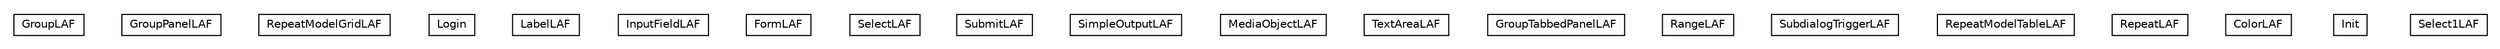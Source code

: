 #!/usr/local/bin/dot
#
# Class diagram 
# Generated by UMLGraph version R5_6-24-gf6e263 (http://www.umlgraph.org/)
#

digraph G {
	edge [fontname="Helvetica",fontsize=10,labelfontname="Helvetica",labelfontsize=10];
	node [fontname="Helvetica",fontsize=10,shape=plaintext];
	nodesep=0.25;
	ranksep=0.5;
	// org.universAAL.ui.handler.gui.swing.defaultLookAndFeel.GroupLAF
	c4347 [label=<<table title="org.universAAL.ui.handler.gui.swing.defaultLookAndFeel.GroupLAF" border="0" cellborder="1" cellspacing="0" cellpadding="2" port="p" href="./GroupLAF.html">
		<tr><td><table border="0" cellspacing="0" cellpadding="1">
<tr><td align="center" balign="center"> GroupLAF </td></tr>
		</table></td></tr>
		</table>>, URL="./GroupLAF.html", fontname="Helvetica", fontcolor="black", fontsize=10.0];
	// org.universAAL.ui.handler.gui.swing.defaultLookAndFeel.GroupPanelLAF
	c4348 [label=<<table title="org.universAAL.ui.handler.gui.swing.defaultLookAndFeel.GroupPanelLAF" border="0" cellborder="1" cellspacing="0" cellpadding="2" port="p" href="./GroupPanelLAF.html">
		<tr><td><table border="0" cellspacing="0" cellpadding="1">
<tr><td align="center" balign="center"> GroupPanelLAF </td></tr>
		</table></td></tr>
		</table>>, URL="./GroupPanelLAF.html", fontname="Helvetica", fontcolor="black", fontsize=10.0];
	// org.universAAL.ui.handler.gui.swing.defaultLookAndFeel.RepeatModelGridLAF
	c4349 [label=<<table title="org.universAAL.ui.handler.gui.swing.defaultLookAndFeel.RepeatModelGridLAF" border="0" cellborder="1" cellspacing="0" cellpadding="2" port="p" href="./RepeatModelGridLAF.html">
		<tr><td><table border="0" cellspacing="0" cellpadding="1">
<tr><td align="center" balign="center"> RepeatModelGridLAF </td></tr>
		</table></td></tr>
		</table>>, URL="./RepeatModelGridLAF.html", fontname="Helvetica", fontcolor="black", fontsize=10.0];
	// org.universAAL.ui.handler.gui.swing.defaultLookAndFeel.Login
	c4350 [label=<<table title="org.universAAL.ui.handler.gui.swing.defaultLookAndFeel.Login" border="0" cellborder="1" cellspacing="0" cellpadding="2" port="p" href="./Login.html">
		<tr><td><table border="0" cellspacing="0" cellpadding="1">
<tr><td align="center" balign="center"> Login </td></tr>
		</table></td></tr>
		</table>>, URL="./Login.html", fontname="Helvetica", fontcolor="black", fontsize=10.0];
	// org.universAAL.ui.handler.gui.swing.defaultLookAndFeel.LabelLAF
	c4351 [label=<<table title="org.universAAL.ui.handler.gui.swing.defaultLookAndFeel.LabelLAF" border="0" cellborder="1" cellspacing="0" cellpadding="2" port="p" href="./LabelLAF.html">
		<tr><td><table border="0" cellspacing="0" cellpadding="1">
<tr><td align="center" balign="center"> LabelLAF </td></tr>
		</table></td></tr>
		</table>>, URL="./LabelLAF.html", fontname="Helvetica", fontcolor="black", fontsize=10.0];
	// org.universAAL.ui.handler.gui.swing.defaultLookAndFeel.InputFieldLAF
	c4352 [label=<<table title="org.universAAL.ui.handler.gui.swing.defaultLookAndFeel.InputFieldLAF" border="0" cellborder="1" cellspacing="0" cellpadding="2" port="p" href="./InputFieldLAF.html">
		<tr><td><table border="0" cellspacing="0" cellpadding="1">
<tr><td align="center" balign="center"> InputFieldLAF </td></tr>
		</table></td></tr>
		</table>>, URL="./InputFieldLAF.html", fontname="Helvetica", fontcolor="black", fontsize=10.0];
	// org.universAAL.ui.handler.gui.swing.defaultLookAndFeel.FormLAF
	c4353 [label=<<table title="org.universAAL.ui.handler.gui.swing.defaultLookAndFeel.FormLAF" border="0" cellborder="1" cellspacing="0" cellpadding="2" port="p" href="./FormLAF.html">
		<tr><td><table border="0" cellspacing="0" cellpadding="1">
<tr><td align="center" balign="center"> FormLAF </td></tr>
		</table></td></tr>
		</table>>, URL="./FormLAF.html", fontname="Helvetica", fontcolor="black", fontsize=10.0];
	// org.universAAL.ui.handler.gui.swing.defaultLookAndFeel.SelectLAF
	c4354 [label=<<table title="org.universAAL.ui.handler.gui.swing.defaultLookAndFeel.SelectLAF" border="0" cellborder="1" cellspacing="0" cellpadding="2" port="p" href="./SelectLAF.html">
		<tr><td><table border="0" cellspacing="0" cellpadding="1">
<tr><td align="center" balign="center"> SelectLAF </td></tr>
		</table></td></tr>
		</table>>, URL="./SelectLAF.html", fontname="Helvetica", fontcolor="black", fontsize=10.0];
	// org.universAAL.ui.handler.gui.swing.defaultLookAndFeel.SubmitLAF
	c4355 [label=<<table title="org.universAAL.ui.handler.gui.swing.defaultLookAndFeel.SubmitLAF" border="0" cellborder="1" cellspacing="0" cellpadding="2" port="p" href="./SubmitLAF.html">
		<tr><td><table border="0" cellspacing="0" cellpadding="1">
<tr><td align="center" balign="center"> SubmitLAF </td></tr>
		</table></td></tr>
		</table>>, URL="./SubmitLAF.html", fontname="Helvetica", fontcolor="black", fontsize=10.0];
	// org.universAAL.ui.handler.gui.swing.defaultLookAndFeel.SimpleOutputLAF
	c4356 [label=<<table title="org.universAAL.ui.handler.gui.swing.defaultLookAndFeel.SimpleOutputLAF" border="0" cellborder="1" cellspacing="0" cellpadding="2" port="p" href="./SimpleOutputLAF.html">
		<tr><td><table border="0" cellspacing="0" cellpadding="1">
<tr><td align="center" balign="center"> SimpleOutputLAF </td></tr>
		</table></td></tr>
		</table>>, URL="./SimpleOutputLAF.html", fontname="Helvetica", fontcolor="black", fontsize=10.0];
	// org.universAAL.ui.handler.gui.swing.defaultLookAndFeel.MediaObjectLAF
	c4357 [label=<<table title="org.universAAL.ui.handler.gui.swing.defaultLookAndFeel.MediaObjectLAF" border="0" cellborder="1" cellspacing="0" cellpadding="2" port="p" href="./MediaObjectLAF.html">
		<tr><td><table border="0" cellspacing="0" cellpadding="1">
<tr><td align="center" balign="center"> MediaObjectLAF </td></tr>
		</table></td></tr>
		</table>>, URL="./MediaObjectLAF.html", fontname="Helvetica", fontcolor="black", fontsize=10.0];
	// org.universAAL.ui.handler.gui.swing.defaultLookAndFeel.TextAreaLAF
	c4358 [label=<<table title="org.universAAL.ui.handler.gui.swing.defaultLookAndFeel.TextAreaLAF" border="0" cellborder="1" cellspacing="0" cellpadding="2" port="p" href="./TextAreaLAF.html">
		<tr><td><table border="0" cellspacing="0" cellpadding="1">
<tr><td align="center" balign="center"> TextAreaLAF </td></tr>
		</table></td></tr>
		</table>>, URL="./TextAreaLAF.html", fontname="Helvetica", fontcolor="black", fontsize=10.0];
	// org.universAAL.ui.handler.gui.swing.defaultLookAndFeel.GroupTabbedPanelLAF
	c4359 [label=<<table title="org.universAAL.ui.handler.gui.swing.defaultLookAndFeel.GroupTabbedPanelLAF" border="0" cellborder="1" cellspacing="0" cellpadding="2" port="p" href="./GroupTabbedPanelLAF.html">
		<tr><td><table border="0" cellspacing="0" cellpadding="1">
<tr><td align="center" balign="center"> GroupTabbedPanelLAF </td></tr>
		</table></td></tr>
		</table>>, URL="./GroupTabbedPanelLAF.html", fontname="Helvetica", fontcolor="black", fontsize=10.0];
	// org.universAAL.ui.handler.gui.swing.defaultLookAndFeel.RangeLAF
	c4360 [label=<<table title="org.universAAL.ui.handler.gui.swing.defaultLookAndFeel.RangeLAF" border="0" cellborder="1" cellspacing="0" cellpadding="2" port="p" href="./RangeLAF.html">
		<tr><td><table border="0" cellspacing="0" cellpadding="1">
<tr><td align="center" balign="center"> RangeLAF </td></tr>
		</table></td></tr>
		</table>>, URL="./RangeLAF.html", fontname="Helvetica", fontcolor="black", fontsize=10.0];
	// org.universAAL.ui.handler.gui.swing.defaultLookAndFeel.SubdialogTriggerLAF
	c4361 [label=<<table title="org.universAAL.ui.handler.gui.swing.defaultLookAndFeel.SubdialogTriggerLAF" border="0" cellborder="1" cellspacing="0" cellpadding="2" port="p" href="./SubdialogTriggerLAF.html">
		<tr><td><table border="0" cellspacing="0" cellpadding="1">
<tr><td align="center" balign="center"> SubdialogTriggerLAF </td></tr>
		</table></td></tr>
		</table>>, URL="./SubdialogTriggerLAF.html", fontname="Helvetica", fontcolor="black", fontsize=10.0];
	// org.universAAL.ui.handler.gui.swing.defaultLookAndFeel.RepeatModelTableLAF
	c4362 [label=<<table title="org.universAAL.ui.handler.gui.swing.defaultLookAndFeel.RepeatModelTableLAF" border="0" cellborder="1" cellspacing="0" cellpadding="2" port="p" href="./RepeatModelTableLAF.html">
		<tr><td><table border="0" cellspacing="0" cellpadding="1">
<tr><td align="center" balign="center"> RepeatModelTableLAF </td></tr>
		</table></td></tr>
		</table>>, URL="./RepeatModelTableLAF.html", fontname="Helvetica", fontcolor="black", fontsize=10.0];
	// org.universAAL.ui.handler.gui.swing.defaultLookAndFeel.RepeatLAF
	c4363 [label=<<table title="org.universAAL.ui.handler.gui.swing.defaultLookAndFeel.RepeatLAF" border="0" cellborder="1" cellspacing="0" cellpadding="2" port="p" href="./RepeatLAF.html">
		<tr><td><table border="0" cellspacing="0" cellpadding="1">
<tr><td align="center" balign="center"> RepeatLAF </td></tr>
		</table></td></tr>
		</table>>, URL="./RepeatLAF.html", fontname="Helvetica", fontcolor="black", fontsize=10.0];
	// org.universAAL.ui.handler.gui.swing.defaultLookAndFeel.ColorLAF
	c4364 [label=<<table title="org.universAAL.ui.handler.gui.swing.defaultLookAndFeel.ColorLAF" border="0" cellborder="1" cellspacing="0" cellpadding="2" port="p" href="./ColorLAF.html">
		<tr><td><table border="0" cellspacing="0" cellpadding="1">
<tr><td align="center" balign="center"> ColorLAF </td></tr>
		</table></td></tr>
		</table>>, URL="./ColorLAF.html", fontname="Helvetica", fontcolor="black", fontsize=10.0];
	// org.universAAL.ui.handler.gui.swing.defaultLookAndFeel.Init
	c4365 [label=<<table title="org.universAAL.ui.handler.gui.swing.defaultLookAndFeel.Init" border="0" cellborder="1" cellspacing="0" cellpadding="2" port="p" href="./Init.html">
		<tr><td><table border="0" cellspacing="0" cellpadding="1">
<tr><td align="center" balign="center"> Init </td></tr>
		</table></td></tr>
		</table>>, URL="./Init.html", fontname="Helvetica", fontcolor="black", fontsize=10.0];
	// org.universAAL.ui.handler.gui.swing.defaultLookAndFeel.Select1LAF
	c4366 [label=<<table title="org.universAAL.ui.handler.gui.swing.defaultLookAndFeel.Select1LAF" border="0" cellborder="1" cellspacing="0" cellpadding="2" port="p" href="./Select1LAF.html">
		<tr><td><table border="0" cellspacing="0" cellpadding="1">
<tr><td align="center" balign="center"> Select1LAF </td></tr>
		</table></td></tr>
		</table>>, URL="./Select1LAF.html", fontname="Helvetica", fontcolor="black", fontsize=10.0];
}

